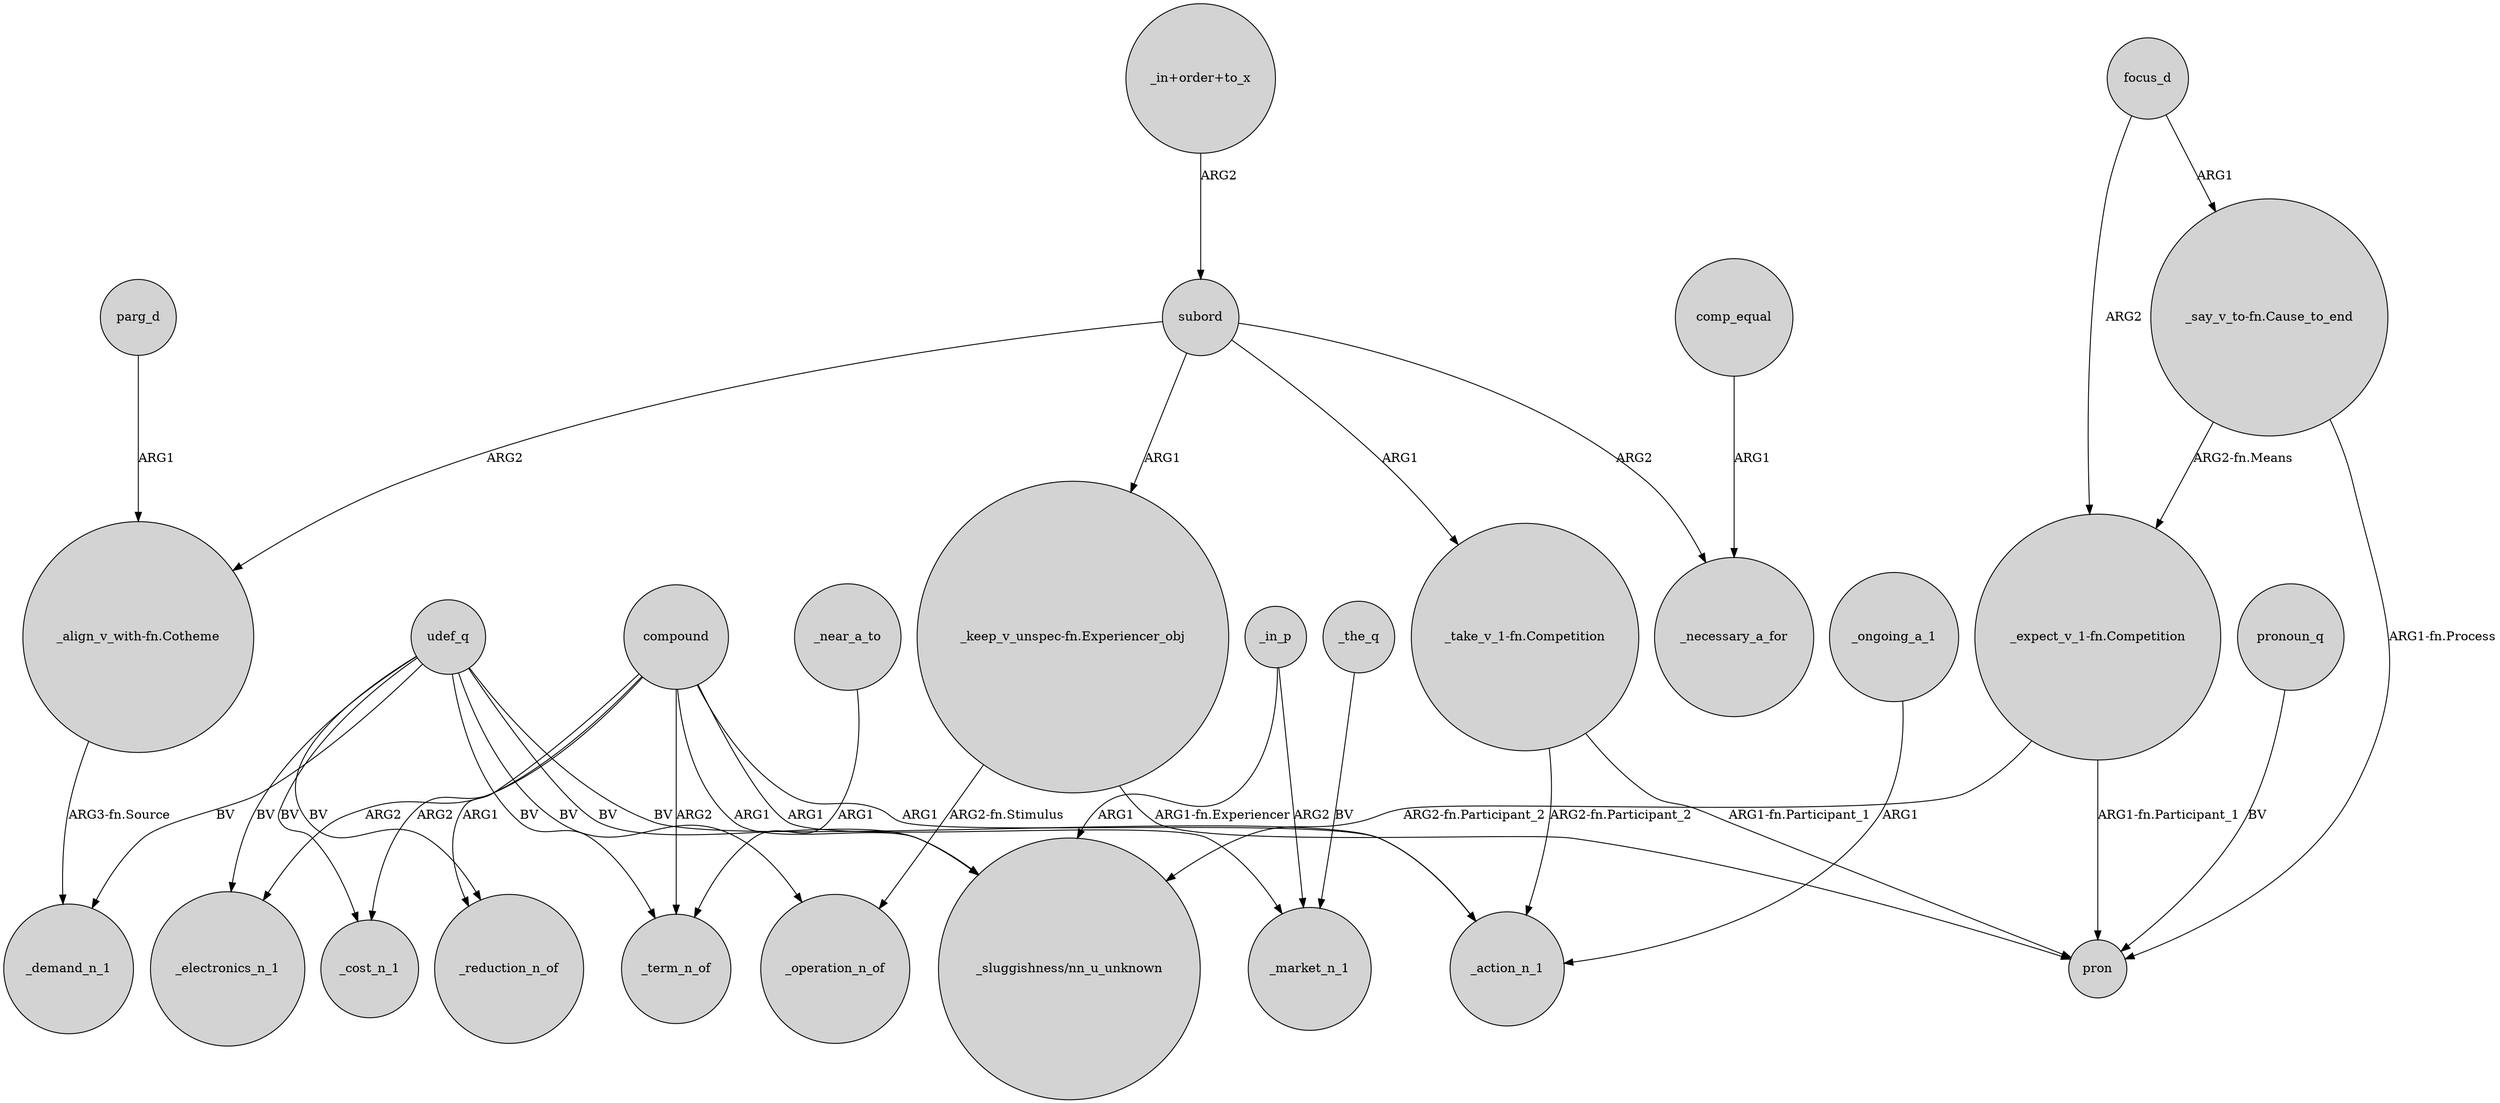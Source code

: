 digraph {
	node [shape=circle style=filled]
	udef_q -> _term_n_of [label=BV]
	compound -> _electronics_n_1 [label=ARG2]
	compound -> _cost_n_1 [label=ARG2]
	compound -> _term_n_of [label=ARG2]
	focus_d -> "_say_v_to-fn.Cause_to_end" [label=ARG1]
	comp_equal -> _necessary_a_for [label=ARG1]
	udef_q -> _electronics_n_1 [label=BV]
	compound -> _reduction_n_of [label=ARG1]
	"_take_v_1-fn.Competition" -> _action_n_1 [label="ARG2-fn.Participant_2"]
	subord -> "_keep_v_unspec-fn.Experiencer_obj" [label=ARG1]
	parg_d -> "_align_v_with-fn.Cotheme" [label=ARG1]
	"_keep_v_unspec-fn.Experiencer_obj" -> pron [label="ARG1-fn.Experiencer"]
	"_say_v_to-fn.Cause_to_end" -> pron [label="ARG1-fn.Process"]
	_the_q -> _market_n_1 [label=BV]
	compound -> _action_n_1 [label=ARG1]
	compound -> "_sluggishness/nn_u_unknown" [label=ARG1]
	pronoun_q -> pron [label=BV]
	"_expect_v_1-fn.Competition" -> pron [label="ARG1-fn.Participant_1"]
	"_keep_v_unspec-fn.Experiencer_obj" -> _operation_n_of [label="ARG2-fn.Stimulus"]
	"_align_v_with-fn.Cotheme" -> _demand_n_1 [label="ARG3-fn.Source"]
	subord -> "_align_v_with-fn.Cotheme" [label=ARG2]
	_in_p -> _market_n_1 [label=ARG2]
	udef_q -> _action_n_1 [label=BV]
	udef_q -> "_sluggishness/nn_u_unknown" [label=BV]
	udef_q -> _operation_n_of [label=BV]
	"_expect_v_1-fn.Competition" -> "_sluggishness/nn_u_unknown" [label="ARG2-fn.Participant_2"]
	udef_q -> _reduction_n_of [label=BV]
	"_in+order+to_x" -> subord [label=ARG2]
	udef_q -> _demand_n_1 [label=BV]
	subord -> _necessary_a_for [label=ARG2]
	_near_a_to -> _term_n_of [label=ARG1]
	"_say_v_to-fn.Cause_to_end" -> "_expect_v_1-fn.Competition" [label="ARG2-fn.Means"]
	"_take_v_1-fn.Competition" -> pron [label="ARG1-fn.Participant_1"]
	focus_d -> "_expect_v_1-fn.Competition" [label=ARG2]
	_ongoing_a_1 -> _action_n_1 [label=ARG1]
	_in_p -> "_sluggishness/nn_u_unknown" [label=ARG1]
	subord -> "_take_v_1-fn.Competition" [label=ARG1]
	compound -> _market_n_1 [label=ARG1]
	udef_q -> _cost_n_1 [label=BV]
}
